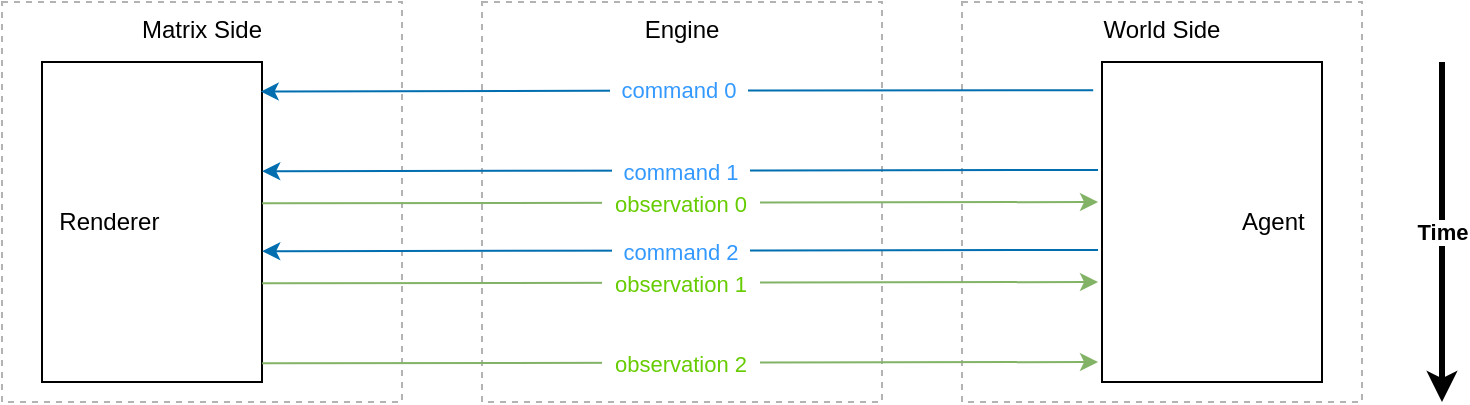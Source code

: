 <mxfile version="15.4.0" type="device"><diagram id="OXpfDVvDfTczRml-hbFv" name="Page-1"><mxGraphModel dx="525" dy="476" grid="1" gridSize="10" guides="1" tooltips="1" connect="1" arrows="1" fold="1" page="1" pageScale="1" pageWidth="850" pageHeight="1100" math="0" shadow="0"><root><mxCell id="0"/><mxCell id="1" parent="0"/><mxCell id="OcKtVzH2RAfoskvOa7wm-1" value="Matrix Side" style="rounded=0;whiteSpace=wrap;html=1;fillColor=none;verticalAlign=top;fontColor=#000000;strokeColor=#B3B3B3;dashed=1;" vertex="1" parent="1"><mxGeometry x="40" y="200" width="200" height="200" as="geometry"/></mxCell><mxCell id="OcKtVzH2RAfoskvOa7wm-2" value="&amp;nbsp; Renderer" style="rounded=0;whiteSpace=wrap;html=1;verticalAlign=middle;align=left;" vertex="1" parent="1"><mxGeometry x="60" y="230" width="110" height="160" as="geometry"/></mxCell><mxCell id="OcKtVzH2RAfoskvOa7wm-6" value="World Side" style="rounded=0;whiteSpace=wrap;html=1;fillColor=none;verticalAlign=top;fontColor=#000000;strokeColor=#B3B3B3;dashed=1;" vertex="1" parent="1"><mxGeometry x="520" y="200" width="200" height="200" as="geometry"/></mxCell><mxCell id="OcKtVzH2RAfoskvOa7wm-7" value="Agent&amp;nbsp;&amp;nbsp;" style="rounded=0;whiteSpace=wrap;html=1;fontColor=#000000;strokeColor=#000000;align=right;verticalAlign=middle;" vertex="1" parent="1"><mxGeometry x="590" y="230" width="110" height="160" as="geometry"/></mxCell><mxCell id="OcKtVzH2RAfoskvOa7wm-15" value="Engine" style="rounded=0;whiteSpace=wrap;html=1;fillColor=none;verticalAlign=top;fontColor=#000000;strokeColor=#B3B3B3;dashed=1;" vertex="1" parent="1"><mxGeometry x="280" y="200" width="200" height="200" as="geometry"/></mxCell><mxCell id="OcKtVzH2RAfoskvOa7wm-18" value="" style="endArrow=classic;html=1;rounded=0;edgeStyle=orthogonalEdgeStyle;exitX=-0.04;exitY=0.151;exitDx=0;exitDy=0;exitPerimeter=0;entryX=0.994;entryY=0.155;entryDx=0;entryDy=0;entryPerimeter=0;fillColor=#1ba1e2;strokeColor=#006EAF;fontColor=#3399FF;" edge="1" parent="1"><mxGeometry relative="1" as="geometry"><mxPoint x="585.6" y="244.16" as="sourcePoint"/><mxPoint x="169.34" y="244.8" as="targetPoint"/><Array as="points"><mxPoint x="377" y="244"/><mxPoint x="169" y="245"/></Array></mxGeometry></mxCell><mxCell id="OcKtVzH2RAfoskvOa7wm-19" value="&amp;nbsp; command 0&amp;nbsp;&amp;nbsp;" style="edgeLabel;resizable=0;html=1;align=center;verticalAlign=middle;spacingLeft=0;spacing=2;fontColor=#3399FF;" connectable="0" vertex="1" parent="OcKtVzH2RAfoskvOa7wm-18"><mxGeometry relative="1" as="geometry"/></mxCell><mxCell id="OcKtVzH2RAfoskvOa7wm-20" value="" style="endArrow=classic;html=1;rounded=0;edgeStyle=orthogonalEdgeStyle;exitX=-0.04;exitY=0.151;exitDx=0;exitDy=0;exitPerimeter=0;entryX=0.994;entryY=0.155;entryDx=0;entryDy=0;entryPerimeter=0;fillColor=#1ba1e2;strokeColor=#006EAF;fontColor=#3399FF;" edge="1" parent="1"><mxGeometry relative="1" as="geometry"><mxPoint x="588.01" y="284" as="sourcePoint"/><mxPoint x="170.05" y="284.64" as="targetPoint"/><Array as="points"><mxPoint x="170.41" y="283.67"/></Array></mxGeometry></mxCell><mxCell id="OcKtVzH2RAfoskvOa7wm-21" value="&amp;nbsp; command 1&amp;nbsp;&amp;nbsp;" style="edgeLabel;resizable=0;html=1;align=center;verticalAlign=middle;spacingLeft=0;spacing=2;fontColor=#3399FF;" connectable="0" vertex="1" parent="OcKtVzH2RAfoskvOa7wm-20"><mxGeometry relative="1" as="geometry"/></mxCell><mxCell id="OcKtVzH2RAfoskvOa7wm-33" value="" style="endArrow=classic;html=1;rounded=0;edgeStyle=orthogonalEdgeStyle;exitX=-0.04;exitY=0.151;exitDx=0;exitDy=0;exitPerimeter=0;entryX=0.994;entryY=0.155;entryDx=0;entryDy=0;entryPerimeter=0;fillColor=#1ba1e2;strokeColor=#006EAF;fontColor=#3399FF;" edge="1" parent="1"><mxGeometry relative="1" as="geometry"><mxPoint x="588.01" y="324" as="sourcePoint"/><mxPoint x="170.05" y="324.64" as="targetPoint"/><Array as="points"><mxPoint x="170.41" y="323.67"/></Array></mxGeometry></mxCell><mxCell id="OcKtVzH2RAfoskvOa7wm-34" value="&amp;nbsp; command 2&amp;nbsp;&amp;nbsp;" style="edgeLabel;resizable=0;html=1;align=center;verticalAlign=middle;spacingLeft=0;spacing=2;fontColor=#3399FF;" connectable="0" vertex="1" parent="OcKtVzH2RAfoskvOa7wm-33"><mxGeometry relative="1" as="geometry"/></mxCell><mxCell id="OcKtVzH2RAfoskvOa7wm-35" value="" style="endArrow=classic;html=1;rounded=0;edgeStyle=orthogonalEdgeStyle;exitX=-0.04;exitY=0.151;exitDx=0;exitDy=0;exitPerimeter=0;entryX=0.994;entryY=0.155;entryDx=0;entryDy=0;entryPerimeter=0;fillColor=#d5e8d4;strokeColor=#82b366;gradientColor=#97d077;" edge="1" parent="1"><mxGeometry relative="1" as="geometry"><mxPoint x="170.05" y="300.64" as="sourcePoint"/><mxPoint x="588.01" y="300" as="targetPoint"/><Array as="points"><mxPoint x="170.41" y="299.67"/></Array></mxGeometry></mxCell><mxCell id="OcKtVzH2RAfoskvOa7wm-36" value="&amp;nbsp; observation 0&amp;nbsp;&amp;nbsp;" style="edgeLabel;resizable=0;html=1;align=center;verticalAlign=middle;spacingLeft=0;spacing=2;fontColor=#66CC00;" connectable="0" vertex="1" parent="OcKtVzH2RAfoskvOa7wm-35"><mxGeometry relative="1" as="geometry"/></mxCell><mxCell id="OcKtVzH2RAfoskvOa7wm-38" value="" style="endArrow=classic;html=1;rounded=0;edgeStyle=orthogonalEdgeStyle;exitX=-0.04;exitY=0.151;exitDx=0;exitDy=0;exitPerimeter=0;entryX=0.994;entryY=0.155;entryDx=0;entryDy=0;entryPerimeter=0;fillColor=#d5e8d4;strokeColor=#82b366;gradientColor=#97d077;" edge="1" parent="1"><mxGeometry relative="1" as="geometry"><mxPoint x="170.05" y="340.64" as="sourcePoint"/><mxPoint x="588.01" y="340" as="targetPoint"/><Array as="points"><mxPoint x="170.41" y="339.67"/></Array></mxGeometry></mxCell><mxCell id="OcKtVzH2RAfoskvOa7wm-39" value="&amp;nbsp; observation 1&amp;nbsp;&amp;nbsp;" style="edgeLabel;resizable=0;html=1;align=center;verticalAlign=middle;spacingLeft=0;spacing=2;fontColor=#66CC00;" connectable="0" vertex="1" parent="OcKtVzH2RAfoskvOa7wm-38"><mxGeometry relative="1" as="geometry"/></mxCell><mxCell id="OcKtVzH2RAfoskvOa7wm-41" value="" style="endArrow=classic;html=1;rounded=0;edgeStyle=orthogonalEdgeStyle;exitX=-0.04;exitY=0.151;exitDx=0;exitDy=0;exitPerimeter=0;entryX=0.994;entryY=0.155;entryDx=0;entryDy=0;entryPerimeter=0;fillColor=#d5e8d4;strokeColor=#82b366;gradientColor=#97d077;" edge="1" parent="1"><mxGeometry relative="1" as="geometry"><mxPoint x="170.05" y="380.64" as="sourcePoint"/><mxPoint x="588.01" y="380" as="targetPoint"/><Array as="points"><mxPoint x="170.41" y="379.67"/></Array></mxGeometry></mxCell><mxCell id="OcKtVzH2RAfoskvOa7wm-42" value="&amp;nbsp; observation 2&amp;nbsp;&amp;nbsp;" style="edgeLabel;resizable=0;html=1;align=center;verticalAlign=middle;spacingLeft=0;spacing=2;fontColor=#66CC00;" connectable="0" vertex="1" parent="OcKtVzH2RAfoskvOa7wm-41"><mxGeometry relative="1" as="geometry"/></mxCell><mxCell id="OcKtVzH2RAfoskvOa7wm-43" value="" style="endArrow=classic;html=1;rounded=0;fontColor=#000000;edgeStyle=orthogonalEdgeStyle;curved=1;fontSize=12;strokeWidth=3;" edge="1" parent="1"><mxGeometry relative="1" as="geometry"><mxPoint x="760" y="230" as="sourcePoint"/><mxPoint x="760" y="400" as="targetPoint"/></mxGeometry></mxCell><mxCell id="OcKtVzH2RAfoskvOa7wm-44" value="Time" style="edgeLabel;resizable=0;html=1;align=center;verticalAlign=middle;fontColor=#000000;fontStyle=1" connectable="0" vertex="1" parent="OcKtVzH2RAfoskvOa7wm-43"><mxGeometry relative="1" as="geometry"/></mxCell></root></mxGraphModel></diagram></mxfile>